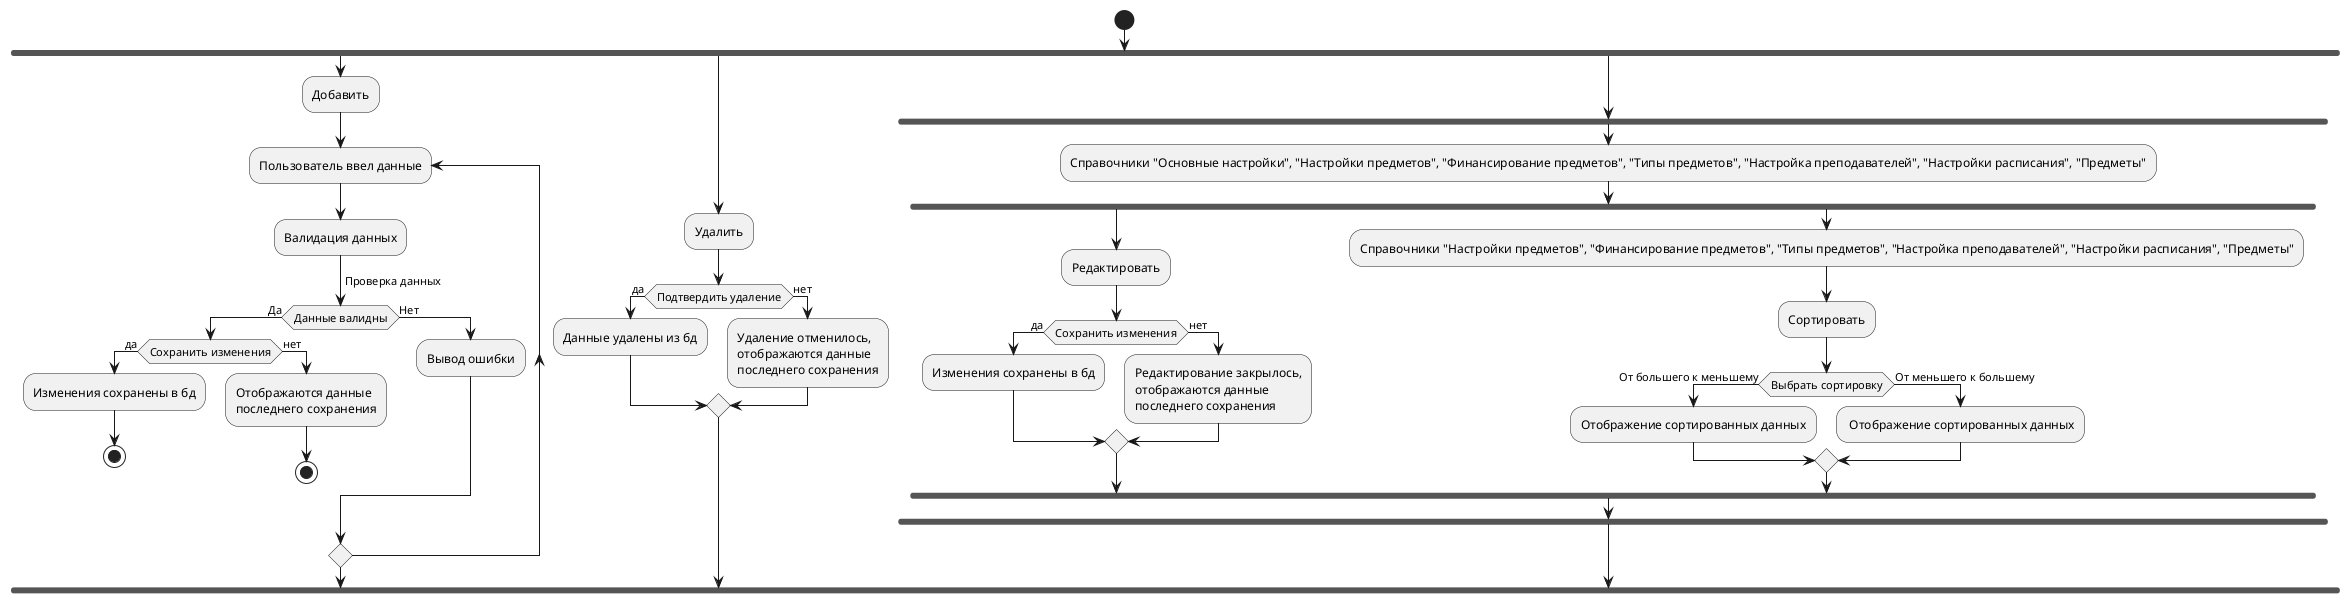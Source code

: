 @startuml
start
fork
    :Добавить;
    repeat :Пользователь ввел данные;
        :Валидация данных;
        -> Проверка данных;
        if (Данные валидны) then (Да)
            if(Сохранить изменения) then (да)
                :Изменения сохранены в бд;
                stop
            else (нет)
                :Отображаются данные 
                последнего сохранения;
                stop
            endif
        else (Нет)
            :Вывод ошибки;
        endif
    repeatwhile
fork again
    :Удалить;
    if(Подтвердить удаление) then (да)
        :Данные удалены из бд;
    else (нет)
        :Удаление отменилось,
        отображаются данные 
        последнего сохранения;
    endif
fork again
    fork
    :Справочники "Основные настройки", "Настройки предметов", "Финансирование предметов", "Типы предметов", "Настройка преподавателей", "Настройки расписания", "Предметы";
    fork
    :Редактировать;
                if(Сохранить изменения) then (да)
                  :Изменения сохранены в бд;
                else (нет)
                  :Редактирование закрылось, 
                  отображаются данные 
                  последнего сохранения;
                endif
    fork again
    :Справочники "Настройки предметов", "Финансирование предметов", "Типы предметов", "Настройка преподавателей", "Настройки расписания", "Предметы";
    :Cортировать;
    if(Выбрать сортировку) then (От большего к меньшему)
      :Отображение сортированных данных;
    else (От меньшего к большему)
      : Отображение сортированных данных;
    endif
@enduml